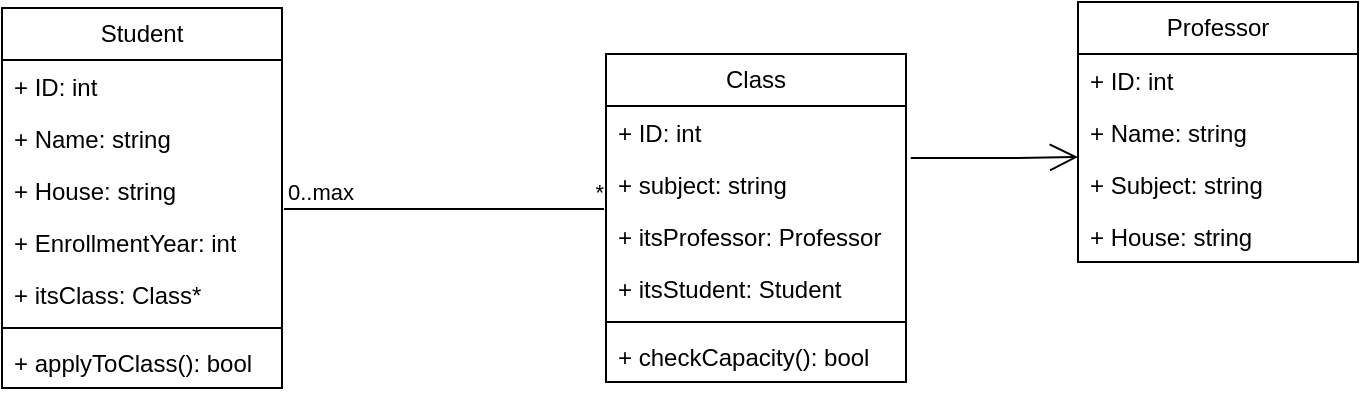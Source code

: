 <mxfile version="21.0.8" type="github">
  <diagram name="‫עמוד-1‬" id="PrXuVBxjXJsbkBFSuOlu">
    <mxGraphModel dx="875" dy="478" grid="1" gridSize="10" guides="1" tooltips="1" connect="1" arrows="1" fold="1" page="1" pageScale="1" pageWidth="827" pageHeight="1169" math="0" shadow="0">
      <root>
        <mxCell id="0" />
        <mxCell id="1" parent="0" />
        <mxCell id="qfSSmruQRfB3V9M6VHou-5" value="Professor" style="swimlane;fontStyle=0;childLayout=stackLayout;horizontal=1;startSize=26;fillColor=none;horizontalStack=0;resizeParent=1;resizeParentMax=0;resizeLast=0;collapsible=1;marginBottom=0;whiteSpace=wrap;html=1;" parent="1" vertex="1">
          <mxGeometry x="590" y="207" width="140" height="130" as="geometry" />
        </mxCell>
        <mxCell id="qfSSmruQRfB3V9M6VHou-6" value="+ ID: int" style="text;strokeColor=none;fillColor=none;align=left;verticalAlign=top;spacingLeft=4;spacingRight=4;overflow=hidden;rotatable=0;points=[[0,0.5],[1,0.5]];portConstraint=eastwest;whiteSpace=wrap;html=1;" parent="qfSSmruQRfB3V9M6VHou-5" vertex="1">
          <mxGeometry y="26" width="140" height="26" as="geometry" />
        </mxCell>
        <mxCell id="qfSSmruQRfB3V9M6VHou-7" value="+ Name: string" style="text;strokeColor=none;fillColor=none;align=left;verticalAlign=top;spacingLeft=4;spacingRight=4;overflow=hidden;rotatable=0;points=[[0,0.5],[1,0.5]];portConstraint=eastwest;whiteSpace=wrap;html=1;" parent="qfSSmruQRfB3V9M6VHou-5" vertex="1">
          <mxGeometry y="52" width="140" height="26" as="geometry" />
        </mxCell>
        <mxCell id="qfSSmruQRfB3V9M6VHou-8" value="+ Subject: string" style="text;strokeColor=none;fillColor=none;align=left;verticalAlign=top;spacingLeft=4;spacingRight=4;overflow=hidden;rotatable=0;points=[[0,0.5],[1,0.5]];portConstraint=eastwest;whiteSpace=wrap;html=1;" parent="qfSSmruQRfB3V9M6VHou-5" vertex="1">
          <mxGeometry y="78" width="140" height="26" as="geometry" />
        </mxCell>
        <mxCell id="qfSSmruQRfB3V9M6VHou-29" value="+ House: string" style="text;strokeColor=none;fillColor=none;align=left;verticalAlign=top;spacingLeft=4;spacingRight=4;overflow=hidden;rotatable=0;points=[[0,0.5],[1,0.5]];portConstraint=eastwest;whiteSpace=wrap;html=1;" parent="qfSSmruQRfB3V9M6VHou-5" vertex="1">
          <mxGeometry y="104" width="140" height="26" as="geometry" />
        </mxCell>
        <mxCell id="qfSSmruQRfB3V9M6VHou-10" value="Student" style="swimlane;fontStyle=0;childLayout=stackLayout;horizontal=1;startSize=26;fillColor=none;horizontalStack=0;resizeParent=1;resizeParentMax=0;resizeLast=0;collapsible=1;marginBottom=0;whiteSpace=wrap;html=1;" parent="1" vertex="1">
          <mxGeometry x="52" y="210" width="140" height="190" as="geometry" />
        </mxCell>
        <mxCell id="qfSSmruQRfB3V9M6VHou-11" value="+ ID: int" style="text;strokeColor=none;fillColor=none;align=left;verticalAlign=top;spacingLeft=4;spacingRight=4;overflow=hidden;rotatable=0;points=[[0,0.5],[1,0.5]];portConstraint=eastwest;whiteSpace=wrap;html=1;" parent="qfSSmruQRfB3V9M6VHou-10" vertex="1">
          <mxGeometry y="26" width="140" height="26" as="geometry" />
        </mxCell>
        <mxCell id="qfSSmruQRfB3V9M6VHou-12" value="+ Name: string" style="text;strokeColor=none;fillColor=none;align=left;verticalAlign=top;spacingLeft=4;spacingRight=4;overflow=hidden;rotatable=0;points=[[0,0.5],[1,0.5]];portConstraint=eastwest;whiteSpace=wrap;html=1;" parent="qfSSmruQRfB3V9M6VHou-10" vertex="1">
          <mxGeometry y="52" width="140" height="26" as="geometry" />
        </mxCell>
        <mxCell id="qfSSmruQRfB3V9M6VHou-14" value="+ House: string" style="text;strokeColor=none;fillColor=none;align=left;verticalAlign=top;spacingLeft=4;spacingRight=4;overflow=hidden;rotatable=0;points=[[0,0.5],[1,0.5]];portConstraint=eastwest;whiteSpace=wrap;html=1;" parent="qfSSmruQRfB3V9M6VHou-10" vertex="1">
          <mxGeometry y="78" width="140" height="26" as="geometry" />
        </mxCell>
        <mxCell id="qfSSmruQRfB3V9M6VHou-40" value="+ EnrollmentYear: int" style="text;strokeColor=none;fillColor=none;align=left;verticalAlign=top;spacingLeft=4;spacingRight=4;overflow=hidden;rotatable=0;points=[[0,0.5],[1,0.5]];portConstraint=eastwest;whiteSpace=wrap;html=1;" parent="qfSSmruQRfB3V9M6VHou-10" vertex="1">
          <mxGeometry y="104" width="140" height="26" as="geometry" />
        </mxCell>
        <mxCell id="NHhi5yKfuZmPzE-KEHOs-1" value="+ itsClass: Class*" style="text;strokeColor=none;fillColor=none;align=left;verticalAlign=top;spacingLeft=4;spacingRight=4;overflow=hidden;rotatable=0;points=[[0,0.5],[1,0.5]];portConstraint=eastwest;whiteSpace=wrap;html=1;" vertex="1" parent="qfSSmruQRfB3V9M6VHou-10">
          <mxGeometry y="130" width="140" height="26" as="geometry" />
        </mxCell>
        <mxCell id="NHhi5yKfuZmPzE-KEHOs-6" value="" style="line;strokeWidth=1;fillColor=none;align=left;verticalAlign=middle;spacingTop=-1;spacingLeft=3;spacingRight=3;rotatable=0;labelPosition=right;points=[];portConstraint=eastwest;strokeColor=inherit;" vertex="1" parent="qfSSmruQRfB3V9M6VHou-10">
          <mxGeometry y="156" width="140" height="8" as="geometry" />
        </mxCell>
        <mxCell id="qfSSmruQRfB3V9M6VHou-13" value="+ applyToClass(): bool" style="text;strokeColor=none;fillColor=none;align=left;verticalAlign=top;spacingLeft=4;spacingRight=4;overflow=hidden;rotatable=0;points=[[0,0.5],[1,0.5]];portConstraint=eastwest;whiteSpace=wrap;html=1;" parent="qfSSmruQRfB3V9M6VHou-10" vertex="1">
          <mxGeometry y="164" width="140" height="26" as="geometry" />
        </mxCell>
        <mxCell id="qfSSmruQRfB3V9M6VHou-23" value="Class" style="swimlane;fontStyle=0;childLayout=stackLayout;horizontal=1;startSize=26;fillColor=none;horizontalStack=0;resizeParent=1;resizeParentMax=0;resizeLast=0;collapsible=1;marginBottom=0;whiteSpace=wrap;html=1;" parent="1" vertex="1">
          <mxGeometry x="354" y="233" width="150" height="164" as="geometry" />
        </mxCell>
        <mxCell id="qfSSmruQRfB3V9M6VHou-24" value="+ ID: int" style="text;strokeColor=none;fillColor=none;align=left;verticalAlign=top;spacingLeft=4;spacingRight=4;overflow=hidden;rotatable=0;points=[[0,0.5],[1,0.5]];portConstraint=eastwest;whiteSpace=wrap;html=1;" parent="qfSSmruQRfB3V9M6VHou-23" vertex="1">
          <mxGeometry y="26" width="150" height="26" as="geometry" />
        </mxCell>
        <mxCell id="qfSSmruQRfB3V9M6VHou-25" value="+ subject: string" style="text;strokeColor=none;fillColor=none;align=left;verticalAlign=top;spacingLeft=4;spacingRight=4;overflow=hidden;rotatable=0;points=[[0,0.5],[1,0.5]];portConstraint=eastwest;whiteSpace=wrap;html=1;" parent="qfSSmruQRfB3V9M6VHou-23" vertex="1">
          <mxGeometry y="52" width="150" height="26" as="geometry" />
        </mxCell>
        <mxCell id="qfSSmruQRfB3V9M6VHou-42" value="+ itsProfessor: Professor" style="text;strokeColor=none;fillColor=none;align=left;verticalAlign=top;spacingLeft=4;spacingRight=4;overflow=hidden;rotatable=0;points=[[0,0.5],[1,0.5]];portConstraint=eastwest;whiteSpace=wrap;html=1;" parent="qfSSmruQRfB3V9M6VHou-23" vertex="1">
          <mxGeometry y="78" width="150" height="26" as="geometry" />
        </mxCell>
        <mxCell id="NHhi5yKfuZmPzE-KEHOs-7" value="+ itsStudent: Student" style="text;strokeColor=none;fillColor=none;align=left;verticalAlign=top;spacingLeft=4;spacingRight=4;overflow=hidden;rotatable=0;points=[[0,0.5],[1,0.5]];portConstraint=eastwest;whiteSpace=wrap;html=1;" vertex="1" parent="qfSSmruQRfB3V9M6VHou-23">
          <mxGeometry y="104" width="150" height="26" as="geometry" />
        </mxCell>
        <mxCell id="NHhi5yKfuZmPzE-KEHOs-8" value="" style="line;strokeWidth=1;fillColor=none;align=left;verticalAlign=middle;spacingTop=-1;spacingLeft=3;spacingRight=3;rotatable=0;labelPosition=right;points=[];portConstraint=eastwest;strokeColor=inherit;" vertex="1" parent="qfSSmruQRfB3V9M6VHou-23">
          <mxGeometry y="130" width="150" height="8" as="geometry" />
        </mxCell>
        <mxCell id="qfSSmruQRfB3V9M6VHou-26" value="+ checkCapacity(): bool" style="text;strokeColor=none;fillColor=none;align=left;verticalAlign=top;spacingLeft=4;spacingRight=4;overflow=hidden;rotatable=0;points=[[0,0.5],[1,0.5]];portConstraint=eastwest;whiteSpace=wrap;html=1;" parent="qfSSmruQRfB3V9M6VHou-23" vertex="1">
          <mxGeometry y="138" width="150" height="26" as="geometry" />
        </mxCell>
        <mxCell id="qfSSmruQRfB3V9M6VHou-37" value="" style="endArrow=none;html=1;edgeStyle=orthogonalEdgeStyle;rounded=0;" parent="1" edge="1">
          <mxGeometry relative="1" as="geometry">
            <mxPoint x="193" y="310.5" as="sourcePoint" />
            <mxPoint x="353" y="310.5" as="targetPoint" />
            <Array as="points">
              <mxPoint x="233" y="310.5" />
              <mxPoint x="233" y="310.5" />
            </Array>
          </mxGeometry>
        </mxCell>
        <mxCell id="qfSSmruQRfB3V9M6VHou-38" value="0..max" style="edgeLabel;resizable=0;html=1;align=left;verticalAlign=bottom;" parent="qfSSmruQRfB3V9M6VHou-37" connectable="0" vertex="1">
          <mxGeometry x="-1" relative="1" as="geometry" />
        </mxCell>
        <mxCell id="qfSSmruQRfB3V9M6VHou-39" value="*" style="edgeLabel;resizable=0;html=1;align=right;verticalAlign=bottom;" parent="qfSSmruQRfB3V9M6VHou-37" connectable="0" vertex="1">
          <mxGeometry x="1" relative="1" as="geometry" />
        </mxCell>
        <mxCell id="qfSSmruQRfB3V9M6VHou-41" value="" style="endArrow=open;endFill=1;endSize=12;html=1;rounded=0;exitX=1.036;exitY=0;exitDx=0;exitDy=0;exitPerimeter=0;" parent="1" edge="1">
          <mxGeometry width="160" relative="1" as="geometry">
            <mxPoint x="506.4" y="285" as="sourcePoint" />
            <mxPoint x="590" y="284.5" as="targetPoint" />
            <Array as="points">
              <mxPoint x="560" y="285" />
            </Array>
          </mxGeometry>
        </mxCell>
      </root>
    </mxGraphModel>
  </diagram>
</mxfile>
